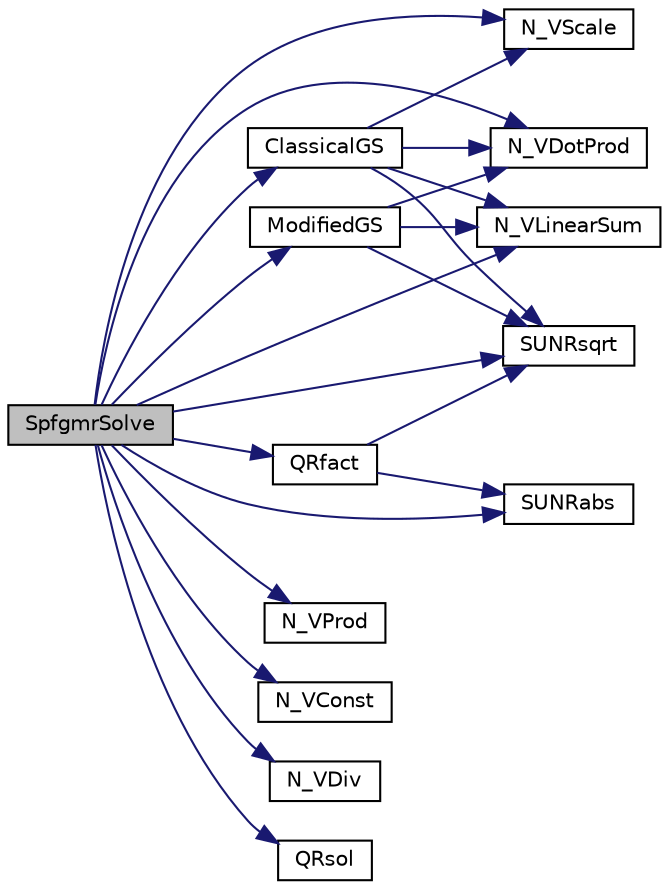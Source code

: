 digraph "SpfgmrSolve"
{
  edge [fontname="Helvetica",fontsize="10",labelfontname="Helvetica",labelfontsize="10"];
  node [fontname="Helvetica",fontsize="10",shape=record];
  rankdir="LR";
  Node14 [label="SpfgmrSolve",height=0.2,width=0.4,color="black", fillcolor="grey75", style="filled", fontcolor="black"];
  Node14 -> Node15 [color="midnightblue",fontsize="10",style="solid",fontname="Helvetica"];
  Node15 [label="N_VDotProd",height=0.2,width=0.4,color="black", fillcolor="white", style="filled",URL="$dc/dc8/sundials__nvector_8h.html#aaf3d8a78c274de5221d0ceb32e39be09"];
  Node14 -> Node16 [color="midnightblue",fontsize="10",style="solid",fontname="Helvetica"];
  Node16 [label="N_VScale",height=0.2,width=0.4,color="black", fillcolor="white", style="filled",URL="$dc/dc8/sundials__nvector_8h.html#a3f4411f978584de8f5050c93acd22d78"];
  Node14 -> Node17 [color="midnightblue",fontsize="10",style="solid",fontname="Helvetica"];
  Node17 [label="N_VLinearSum",height=0.2,width=0.4,color="black", fillcolor="white", style="filled",URL="$dc/dc8/sundials__nvector_8h.html#a85664141a78312ec58f4fe56e7311982"];
  Node14 -> Node18 [color="midnightblue",fontsize="10",style="solid",fontname="Helvetica"];
  Node18 [label="N_VProd",height=0.2,width=0.4,color="black", fillcolor="white", style="filled",URL="$dc/dc8/sundials__nvector_8h.html#ae406c0f84b2ab262144235bc2721da39"];
  Node14 -> Node19 [color="midnightblue",fontsize="10",style="solid",fontname="Helvetica"];
  Node19 [label="SUNRsqrt",height=0.2,width=0.4,color="black", fillcolor="white", style="filled",URL="$d7/d31/sundials__math_8h.html#ab93cb211d416e7ad32fdcde65d3e2178"];
  Node14 -> Node20 [color="midnightblue",fontsize="10",style="solid",fontname="Helvetica"];
  Node20 [label="N_VConst",height=0.2,width=0.4,color="black", fillcolor="white", style="filled",URL="$dc/dc8/sundials__nvector_8h.html#a710fcff35656c5ead6098074e1f6dda4"];
  Node14 -> Node21 [color="midnightblue",fontsize="10",style="solid",fontname="Helvetica"];
  Node21 [label="N_VDiv",height=0.2,width=0.4,color="black", fillcolor="white", style="filled",URL="$dc/dc8/sundials__nvector_8h.html#a3f39f17316a6e4fb856e9f9fcc530bef"];
  Node14 -> Node22 [color="midnightblue",fontsize="10",style="solid",fontname="Helvetica"];
  Node22 [label="ClassicalGS",height=0.2,width=0.4,color="black", fillcolor="white", style="filled",URL="$d5/dfb/sundials__iterative_8h.html#a4426fea7cfbcd69b7f936cbcfce2ebba"];
  Node22 -> Node19 [color="midnightblue",fontsize="10",style="solid",fontname="Helvetica"];
  Node22 -> Node15 [color="midnightblue",fontsize="10",style="solid",fontname="Helvetica"];
  Node22 -> Node17 [color="midnightblue",fontsize="10",style="solid",fontname="Helvetica"];
  Node22 -> Node16 [color="midnightblue",fontsize="10",style="solid",fontname="Helvetica"];
  Node14 -> Node23 [color="midnightblue",fontsize="10",style="solid",fontname="Helvetica"];
  Node23 [label="ModifiedGS",height=0.2,width=0.4,color="black", fillcolor="white", style="filled",URL="$d5/dfb/sundials__iterative_8h.html#af86cf650daf08762354baeccbeb96636"];
  Node23 -> Node19 [color="midnightblue",fontsize="10",style="solid",fontname="Helvetica"];
  Node23 -> Node15 [color="midnightblue",fontsize="10",style="solid",fontname="Helvetica"];
  Node23 -> Node17 [color="midnightblue",fontsize="10",style="solid",fontname="Helvetica"];
  Node14 -> Node24 [color="midnightblue",fontsize="10",style="solid",fontname="Helvetica"];
  Node24 [label="QRfact",height=0.2,width=0.4,color="black", fillcolor="white", style="filled",URL="$d5/dfb/sundials__iterative_8h.html#af69ef36f31188212ae07a03fe1ead607"];
  Node24 -> Node25 [color="midnightblue",fontsize="10",style="solid",fontname="Helvetica"];
  Node25 [label="SUNRabs",height=0.2,width=0.4,color="black", fillcolor="white", style="filled",URL="$d7/d31/sundials__math_8h.html#af60ee8fc5ac94d0b36d8870bdbaff7d7"];
  Node24 -> Node19 [color="midnightblue",fontsize="10",style="solid",fontname="Helvetica"];
  Node14 -> Node25 [color="midnightblue",fontsize="10",style="solid",fontname="Helvetica"];
  Node14 -> Node26 [color="midnightblue",fontsize="10",style="solid",fontname="Helvetica"];
  Node26 [label="QRsol",height=0.2,width=0.4,color="black", fillcolor="white", style="filled",URL="$d5/dfb/sundials__iterative_8h.html#ae32399fcf4d75d54a2fde5107ec3362e"];
}
